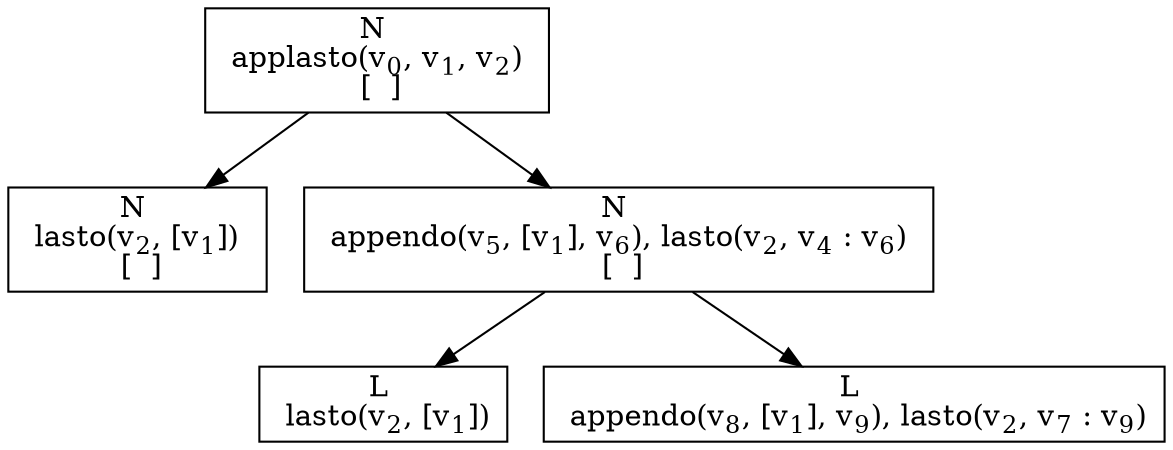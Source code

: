 digraph {
    graph [rankdir=TB
          ,bgcolor=transparent];
    node [shape=box
         ,fillcolor=white
         ,style=filled];
    0 [label=<N <BR/> applasto(v<SUB>0</SUB>, v<SUB>1</SUB>, v<SUB>2</SUB>) <BR/>  [  ] >];
    1 [label=<N <BR/> lasto(v<SUB>2</SUB>, [v<SUB>1</SUB>]) <BR/>  [  ] >];
    2 [label=<N <BR/> appendo(v<SUB>5</SUB>, [v<SUB>1</SUB>], v<SUB>6</SUB>), lasto(v<SUB>2</SUB>, v<SUB>4</SUB> : v<SUB>6</SUB>) <BR/>  [  ] >];
    3 [label=<L <BR/> lasto(v<SUB>2</SUB>, [v<SUB>1</SUB>])>];
    4 [label=<L <BR/> appendo(v<SUB>8</SUB>, [v<SUB>1</SUB>], v<SUB>9</SUB>), lasto(v<SUB>2</SUB>, v<SUB>7</SUB> : v<SUB>9</SUB>)>];
    0 -> 1 [label=""];
    0 -> 2 [label=""];
    2 -> 3 [label=""];
    2 -> 4 [label=""];
}